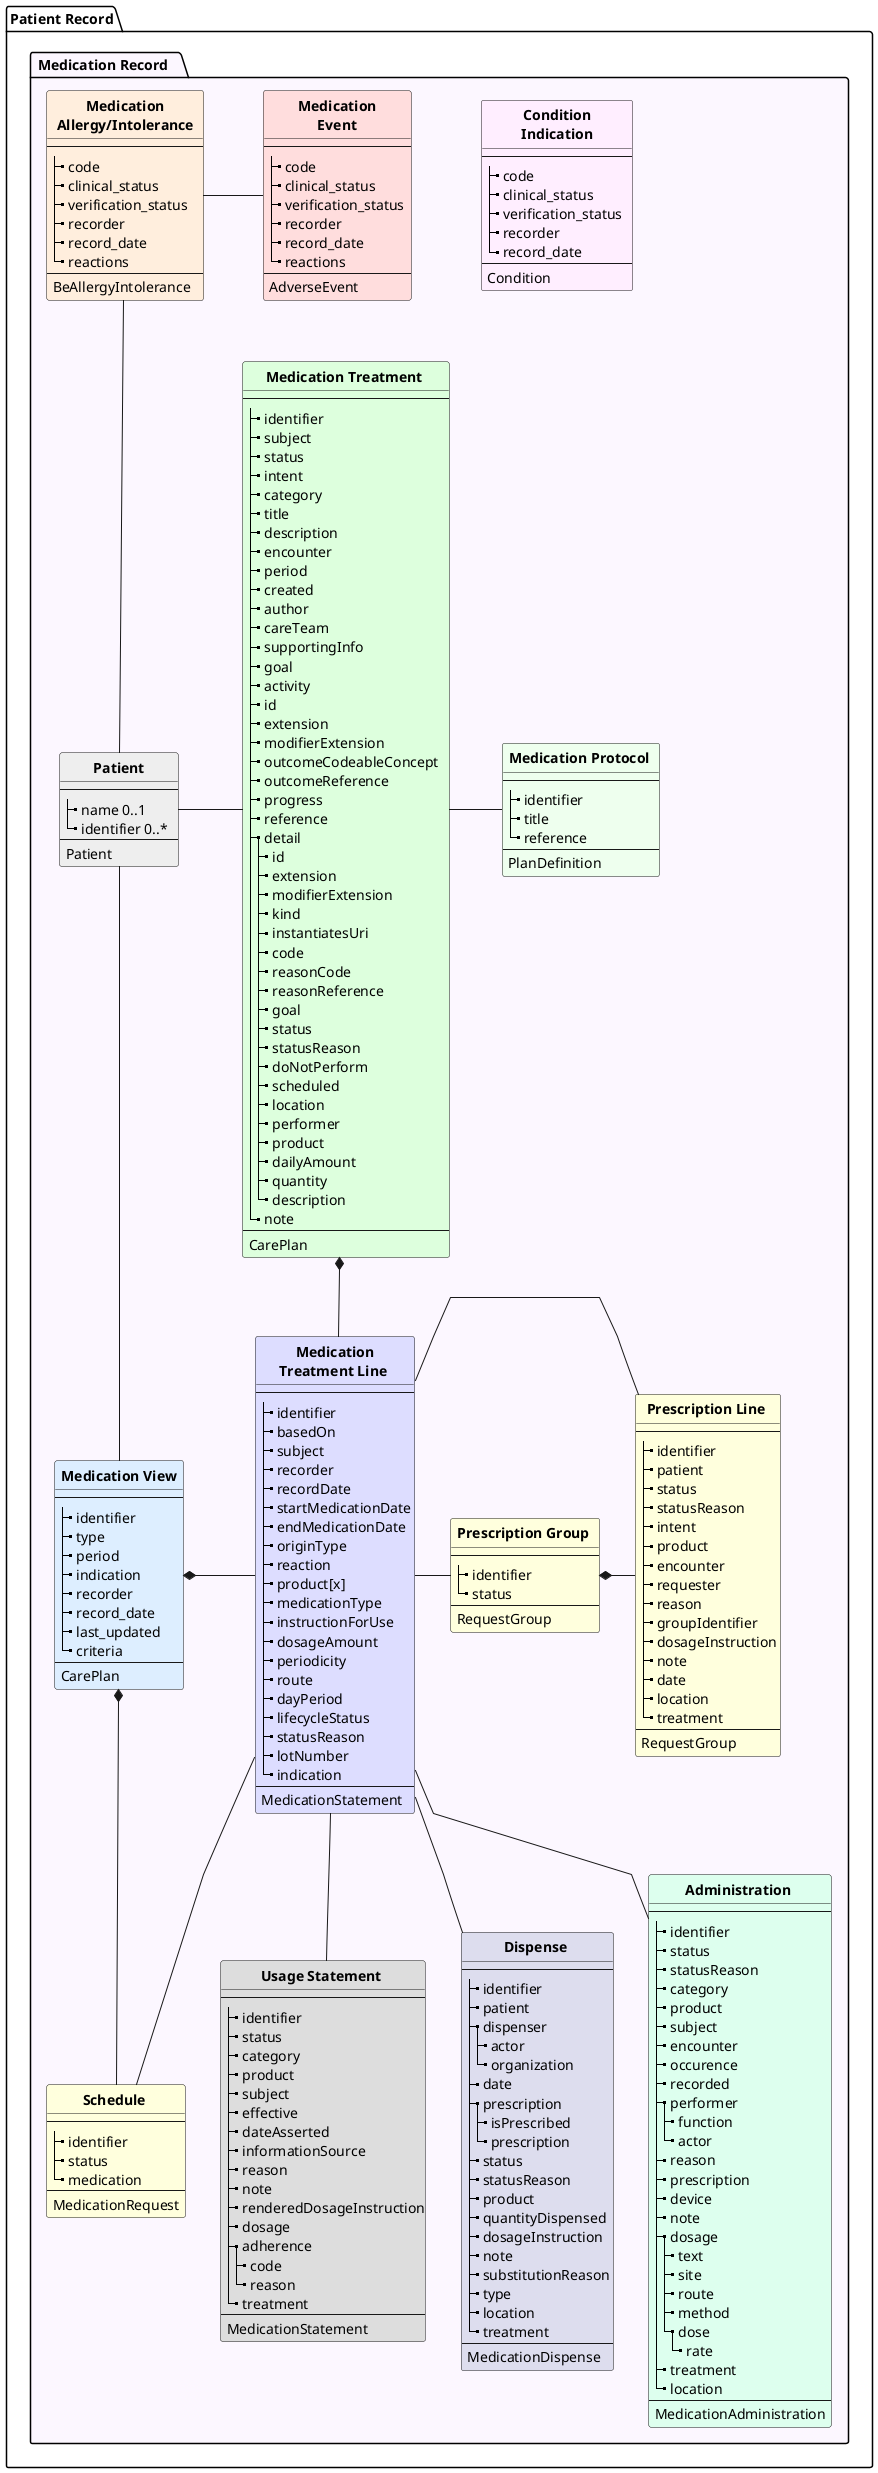 @startuml
hide stereotype
hide circle
skinparam linetype polyline
'!pragma graphviz_dot smetana

package "Patient Record" as PR {

  package " Medication Record   " as MR #FCF7FF {
    class "**Patient**" as p #EEE {
--
|_ name 0..1
|_ identifier 0..*   
--
Patient  
        }
    class " **Medication View** " as MS #DEF {
        --
        |_ identifier
        |_ type
        |_ period
        |_ indication
        |_ recorder
        |_ record_date
        |_ last_updated
        |_ criteria
        --
        CarePlan
    }


    class " **Medication** \n **Treatment Line ** " as MTL #DDF {
        --
        |_ identifier 
        |_ basedOn 
        |_ subject 
        |_ recorder 
        |_ recordDate 
        |_ startMedicationDate 
        |_ endMedicationDate 
        |_ originType 
        |_ reaction 
        |_ product[x] 
        |_ medicationType 
        |_ instructionForUse 
        |_ dosageAmount 
        |_ periodicity 
        |_ route 
        |_ dayPeriod 
        |_ lifecycleStatus 
        |_ statusReason 
        |_ lotNumber
        |_ indication
        --
        MedicationStatement
    }

    class " **Medication Treatment**  " as MT #DFD {
        --
        |_ identifier  
        |_ subject  
        |_ status  
        |_ intent  
        |_ category  
        |_ title  
        |_ description  
        |_ encounter  
        |_ period  
        |_ created  
        |_ author  
        |_ careTeam  
        |_ supportingInfo  
        |_ goal  
        |_ activity  
        |_ id   
        |_ extension   
        |_ modifierExtension  
        |_ outcomeCodeableConcept   
        |_ outcomeReference   
        |_ progress   
        |_ reference  
        |_ detail  
          |_ id  
          |_ extension  
          |_ modifierExtension  
          |_ kind  
          |_ instantiatesUri  
          |_ code  
          |_ reasonCode  
          |_ reasonReference  
          |_ goal  
          |_ status  
          |_ statusReason   
          |_ doNotPerform  
          |_ scheduled 
          |_ location   
          |_ performer   
          |_ product
          |_ dailyAmount   
          |_ quantity   
          |_ description   
        |_ note   
        --
        CarePlan
    }




    class " **Medication Protocol**  " as MP #EFE {
    --
    |_ identifier
    |_ title
    |_ reference
    --
    PlanDefinition
    }


class " **Medication** \n  **Allergy/Intolerance**  " as MAL #FED {
--
|_ code
|_ clinical_status
|_ verification_status  
|_ recorder
|_ record_date
|_ reactions
--
BeAllergyIntolerance
}

class " **Prescription Group**  " as PRE #FFD {
--
|_ identifier
|_ status
--
RequestGroup
}

class " **Prescription Line**  " as PREL #FFD {
--
|_ identifier 
|_ patient 
|_ status 
|_ statusReason 
|_ intent 
|_ product
|_ encounter 
|_ requester 
|_ reason 
|_ groupIdentifier 
|_ dosageInstruction 
|_ note 
|_ date 
|_ location 
|_ treatment 
--
RequestGroup
}


class " **Schedule**  " as SCH #FFD {
--
|_ identifier
|_ status
|_ medication
--
MedicationRequest
}

class " **Dispense**  " as DIS #DDE {
--
|_ identifier
|_ patient
|_ dispenser
  |_ actor
  |_ organization
|_ date
|_ prescription
  |_ isPrescribed
  |_ prescription
|_ status
|_ statusReason
|_ product
|_ quantityDispensed
|_ dosageInstruction
|_ note
|_ substitutionReason 
|_ type
|_ location
|_ treatment
--
MedicationDispense
}

class " **Administration**  " as ADM #DFE {
--
|_ identifier 
|_ status 
|_ statusReason 
|_ category 
|_ product
|_ subject 
|_ encounter 
|_ occurence
|_ recorded 
|_ performer 
  |_ function 
  |_ actor 
|_ reason
|_ prescription 
|_ device 
|_ note 
|_ dosage 
  |_ text 
  |_ site 
  |_ route 
  |_ method 
  |_ dose 
    |_ rate
|_ treatment 
|_ location 
--
MedicationAdministration
}

class " **Usage Statement**  " as USE #DDD {
--
|_ identifier  
|_ status  
|_ category  
|_ product
|_ subject  
|_ effective
|_ dateAsserted
|_ informationSource  
|_ reason
|_ note  
|_ renderedDosageInstruction
|_ dosage  
|_ adherence  
  |_ code  
  |_ reason  
|_ treatment  
--
MedicationStatement
}




class " **Medication** \n  **Event**  " as ADE #FDD {
--
|_ code
|_ clinical_status
|_ verification_status  
|_ recorder
|_ record_date
|_ reactions
--
AdverseEvent
}



class " **Condition** \n **Indication** " as IND #FEF {
--
|_ code
|_ clinical_status
|_ verification_status   
|_ recorder
|_ record_date
--
Condition
}


p -d- MS
MS *-r- MTL: "         "
MT *-d- MTL: "         "
p -r- MT : "        "
MT -r- MP : "     "

p -u- MAL
MAL -r- ADE : "       "
ADE -r[hidden]- IND : "          "


PRE *-r- PREL

MTL -r- PRE
MTL - PREL
MTL - USE
MTL -d- DIS
MTL - ADM
MS *-d- SCH
MTL - SCH

'MS -d[hidden]- USE
SCH -r[hidden]- USE
USE -r[hidden]- DIS
DIS -r[hidden]- ADM



  }
}
@enduml